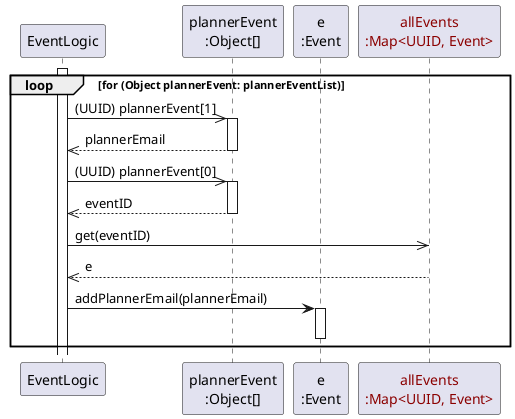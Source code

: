 @startuml sequenceDiagram
    participant EventLogic as Con
    ' participant "mapper\n:VenueMapper" as VM
    participant "plannerEvent\n:Object[]" as Sc
    participant "e\n:Event" as Vn
    participant "<color:darkRed>allEvents\n<color:darkRed>:Map<UUID, Event>" as AV

    activate Con
    loop for (Object plannerEvent: plannerEventList)
      Con->>Sc: (UUID) plannerEvent[1]
      activate Sc
      Sc-->>Con: plannerEmail
      deactivate Sc
      Con->>Sc: (UUID) plannerEvent[0]
      activate Sc
      Sc-->>Con: eventID
      deactivate Sc
      Con->>AV: get(eventID)
      AV-->>Con: e
      Con->Vn: addPlannerEmail(plannerEmail)
      activate Vn
      deactivate Vn
    end
    

@enduml